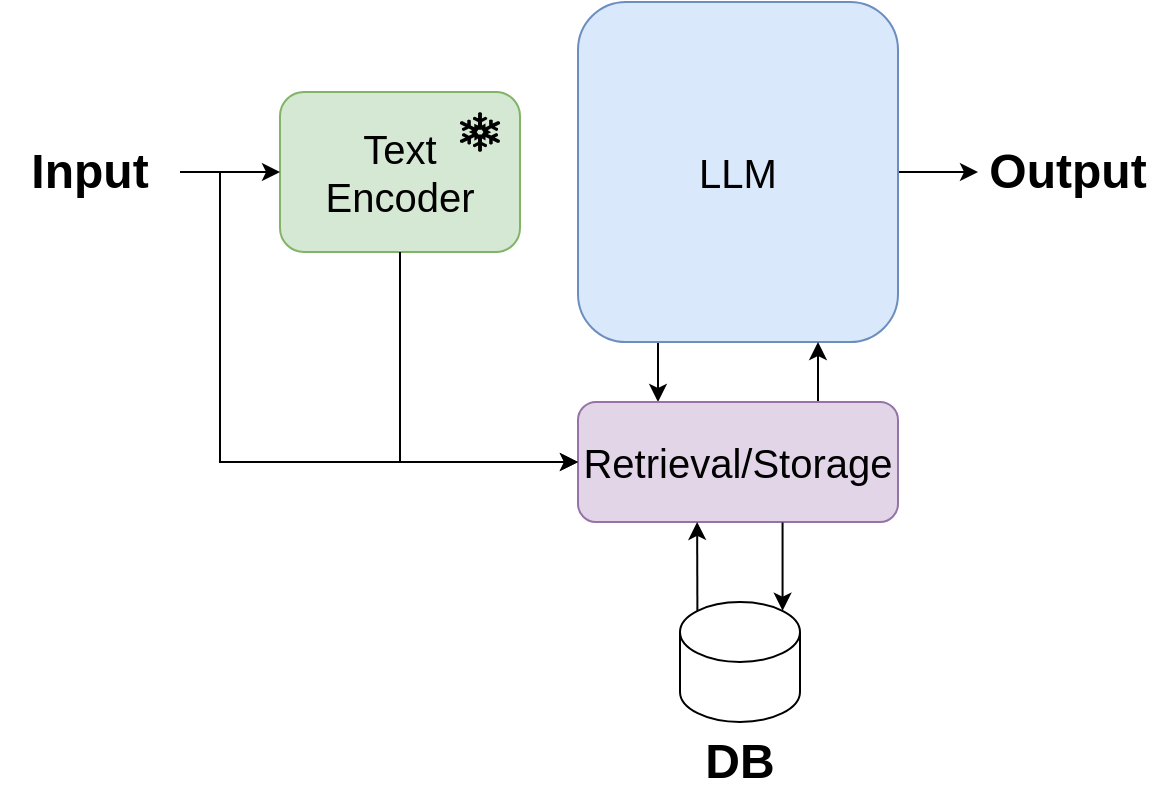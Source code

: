 <mxfile version="24.2.5" type="device">
  <diagram name="Page-1" id="o65vilw3Pug-pLH16Nbn">
    <mxGraphModel dx="2074" dy="1196" grid="1" gridSize="10" guides="1" tooltips="1" connect="1" arrows="1" fold="1" page="1" pageScale="1" pageWidth="850" pageHeight="1100" math="0" shadow="0">
      <root>
        <mxCell id="0" />
        <mxCell id="1" parent="0" />
        <mxCell id="uLF2nfVqeSq94Ol26W6c-39" style="edgeStyle=orthogonalEdgeStyle;rounded=0;orthogonalLoop=1;jettySize=auto;html=1;exitX=0.25;exitY=1;exitDx=0;exitDy=0;entryX=0.25;entryY=0;entryDx=0;entryDy=0;" parent="1" source="yqtdJIzbsoDZmMNoD9rc-11" target="uLF2nfVqeSq94Ol26W6c-15" edge="1">
          <mxGeometry relative="1" as="geometry" />
        </mxCell>
        <mxCell id="uLF2nfVqeSq94Ol26W6c-41" style="edgeStyle=orthogonalEdgeStyle;rounded=0;orthogonalLoop=1;jettySize=auto;html=1;" parent="1" source="yqtdJIzbsoDZmMNoD9rc-11" target="yqtdJIzbsoDZmMNoD9rc-19" edge="1">
          <mxGeometry relative="1" as="geometry" />
        </mxCell>
        <mxCell id="yqtdJIzbsoDZmMNoD9rc-11" value="&lt;font style=&quot;font-size: 20px;&quot;&gt;LLM&lt;/font&gt;" style="rounded=1;whiteSpace=wrap;html=1;fillColor=#dae8fc;strokeColor=#6c8ebf;" parent="1" vertex="1">
          <mxGeometry x="439" y="200" width="160" height="170" as="geometry" />
        </mxCell>
        <mxCell id="yqtdJIzbsoDZmMNoD9rc-19" value="&lt;b&gt;&lt;font style=&quot;font-size: 24px;&quot;&gt;Output&lt;/font&gt;&lt;/b&gt;" style="text;html=1;align=center;verticalAlign=middle;whiteSpace=wrap;rounded=0;" parent="1" vertex="1">
          <mxGeometry x="639" y="265" width="90" height="40" as="geometry" />
        </mxCell>
        <mxCell id="uLF2nfVqeSq94Ol26W6c-9" value="" style="group" parent="1" vertex="1" connectable="0">
          <mxGeometry x="290" y="245" width="120" height="80" as="geometry" />
        </mxCell>
        <mxCell id="uLF2nfVqeSq94Ol26W6c-7" value="&lt;font style=&quot;font-size: 20px;&quot;&gt;Text&lt;/font&gt;&lt;div&gt;&lt;span style=&quot;font-size: 20px; background-color: initial;&quot;&gt;Encoder&lt;/span&gt;&lt;/div&gt;" style="rounded=1;whiteSpace=wrap;html=1;fillColor=#d5e8d4;strokeColor=#82b366;" parent="uLF2nfVqeSq94Ol26W6c-9" vertex="1">
          <mxGeometry width="120" height="80" as="geometry" />
        </mxCell>
        <mxCell id="uLF2nfVqeSq94Ol26W6c-2" value="" style="shape=mxgraph.signs.nature.snowflake;html=1;pointerEvents=1;fillColor=#000000;strokeColor=none;verticalLabelPosition=bottom;verticalAlign=top;align=center;" parent="uLF2nfVqeSq94Ol26W6c-9" vertex="1">
          <mxGeometry x="90" y="10" width="20" height="20" as="geometry" />
        </mxCell>
        <mxCell id="uLF2nfVqeSq94Ol26W6c-40" style="edgeStyle=orthogonalEdgeStyle;rounded=0;orthogonalLoop=1;jettySize=auto;html=1;exitX=0.75;exitY=0;exitDx=0;exitDy=0;entryX=0.75;entryY=1;entryDx=0;entryDy=0;" parent="1" source="uLF2nfVqeSq94Ol26W6c-15" target="yqtdJIzbsoDZmMNoD9rc-11" edge="1">
          <mxGeometry relative="1" as="geometry" />
        </mxCell>
        <mxCell id="uLF2nfVqeSq94Ol26W6c-15" value="&lt;font style=&quot;font-size: 20px;&quot;&gt;Retrieval/Storage&lt;/font&gt;" style="rounded=1;whiteSpace=wrap;html=1;fillColor=#e1d5e7;strokeColor=#9673a6;" parent="1" vertex="1">
          <mxGeometry x="439" y="400" width="160" height="60" as="geometry" />
        </mxCell>
        <mxCell id="uLF2nfVqeSq94Ol26W6c-28" style="edgeStyle=orthogonalEdgeStyle;rounded=0;orthogonalLoop=1;jettySize=auto;html=1;entryX=0;entryY=0.5;entryDx=0;entryDy=0;" parent="1" source="uLF2nfVqeSq94Ol26W6c-16" target="uLF2nfVqeSq94Ol26W6c-7" edge="1">
          <mxGeometry relative="1" as="geometry" />
        </mxCell>
        <mxCell id="UCM_xqsIOKGrU4eHOtjn-1" style="edgeStyle=orthogonalEdgeStyle;rounded=0;orthogonalLoop=1;jettySize=auto;html=1;entryX=0;entryY=0.5;entryDx=0;entryDy=0;" edge="1" parent="1" source="uLF2nfVqeSq94Ol26W6c-16" target="uLF2nfVqeSq94Ol26W6c-15">
          <mxGeometry relative="1" as="geometry">
            <Array as="points">
              <mxPoint x="260" y="285" />
              <mxPoint x="260" y="430" />
            </Array>
          </mxGeometry>
        </mxCell>
        <mxCell id="uLF2nfVqeSq94Ol26W6c-16" value="&lt;b&gt;&lt;font style=&quot;font-size: 24px;&quot;&gt;Input&lt;/font&gt;&lt;/b&gt;" style="text;html=1;align=center;verticalAlign=middle;whiteSpace=wrap;rounded=0;" parent="1" vertex="1">
          <mxGeometry x="150" y="265" width="90" height="40" as="geometry" />
        </mxCell>
        <mxCell id="uLF2nfVqeSq94Ol26W6c-26" value="" style="group" parent="1" vertex="1" connectable="0">
          <mxGeometry x="490" y="500" width="60" height="100" as="geometry" />
        </mxCell>
        <mxCell id="uLF2nfVqeSq94Ol26W6c-17" value="" style="shape=cylinder3;whiteSpace=wrap;html=1;boundedLbl=1;backgroundOutline=1;size=15;" parent="uLF2nfVqeSq94Ol26W6c-26" vertex="1">
          <mxGeometry width="60" height="60" as="geometry" />
        </mxCell>
        <mxCell id="uLF2nfVqeSq94Ol26W6c-23" value="&lt;span style=&quot;font-size: 24px;&quot;&gt;&lt;b&gt;DB&lt;/b&gt;&lt;/span&gt;" style="text;html=1;align=center;verticalAlign=middle;whiteSpace=wrap;rounded=0;" parent="uLF2nfVqeSq94Ol26W6c-26" vertex="1">
          <mxGeometry y="60" width="60" height="40" as="geometry" />
        </mxCell>
        <mxCell id="DtdiOuFpiA6U2_6JIOxC-2" value="" style="endArrow=classic;html=1;rounded=0;entryX=0.855;entryY=0;entryDx=0;entryDy=4.35;entryPerimeter=0;exitX=0.383;exitY=1.005;exitDx=0;exitDy=0;exitPerimeter=0;" parent="1" target="uLF2nfVqeSq94Ol26W6c-17" edge="1">
          <mxGeometry width="50" height="50" relative="1" as="geometry">
            <mxPoint x="541.28" y="460.3" as="sourcePoint" />
            <mxPoint x="521" y="460" as="targetPoint" />
          </mxGeometry>
        </mxCell>
        <mxCell id="DtdiOuFpiA6U2_6JIOxC-3" value="" style="endArrow=classic;html=1;rounded=0;entryX=0.116;entryY=0.999;entryDx=0;entryDy=0;entryPerimeter=0;exitX=0.145;exitY=0;exitDx=0;exitDy=4.35;exitPerimeter=0;" parent="1" source="uLF2nfVqeSq94Ol26W6c-17" edge="1">
          <mxGeometry width="50" height="50" relative="1" as="geometry">
            <mxPoint x="471" y="510" as="sourcePoint" />
            <mxPoint x="498.56" y="459.94" as="targetPoint" />
          </mxGeometry>
        </mxCell>
        <mxCell id="L2gkNokwvfNCFUfHV1xZ-2" style="edgeStyle=orthogonalEdgeStyle;rounded=0;orthogonalLoop=1;jettySize=auto;html=1;entryX=0;entryY=0.5;entryDx=0;entryDy=0;exitX=0.5;exitY=1;exitDx=0;exitDy=0;" parent="1" source="uLF2nfVqeSq94Ol26W6c-7" target="uLF2nfVqeSq94Ol26W6c-15" edge="1">
          <mxGeometry relative="1" as="geometry" />
        </mxCell>
      </root>
    </mxGraphModel>
  </diagram>
</mxfile>
